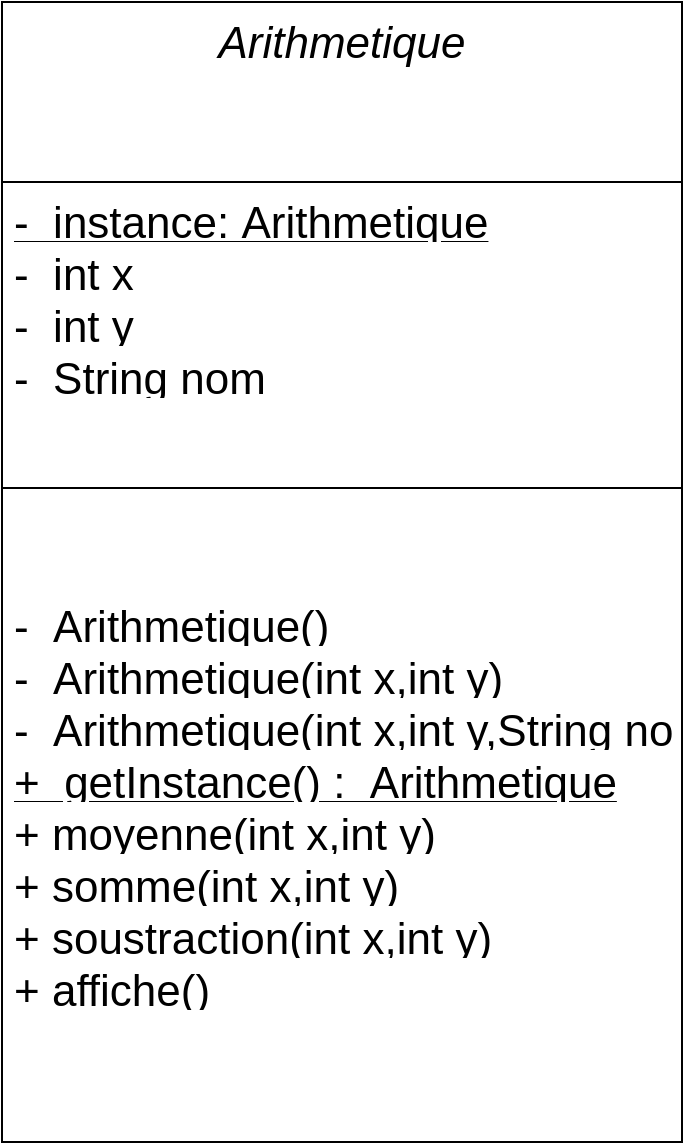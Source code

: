 <mxfile version="22.0.2" type="device">
  <diagram id="C5RBs43oDa-KdzZeNtuy" name="Page-1">
    <mxGraphModel dx="1434" dy="843" grid="1" gridSize="10" guides="1" tooltips="1" connect="1" arrows="1" fold="1" page="1" pageScale="1" pageWidth="827" pageHeight="1169" math="0" shadow="0">
      <root>
        <mxCell id="WIyWlLk6GJQsqaUBKTNV-0" />
        <mxCell id="WIyWlLk6GJQsqaUBKTNV-1" parent="WIyWlLk6GJQsqaUBKTNV-0" />
        <mxCell id="zkfFHV4jXpPFQw0GAbJ--0" value="Arithmetique" style="swimlane;fontStyle=2;align=center;verticalAlign=top;childLayout=stackLayout;horizontal=1;startSize=90;horizontalStack=0;resizeParent=1;resizeLast=0;collapsible=1;marginBottom=0;rounded=0;shadow=0;strokeWidth=1;fontSize=22;" parent="WIyWlLk6GJQsqaUBKTNV-1" vertex="1">
          <mxGeometry x="220" y="80" width="340" height="570" as="geometry">
            <mxRectangle x="230" y="140" width="160" height="26" as="alternateBounds" />
          </mxGeometry>
        </mxCell>
        <mxCell id="zkfFHV4jXpPFQw0GAbJ--1" value="-  instance: Arithmetique" style="text;align=left;verticalAlign=top;spacingLeft=4;spacingRight=4;overflow=hidden;rotatable=0;points=[[0,0.5],[1,0.5]];portConstraint=eastwest;fontStyle=4;fontSize=22;" parent="zkfFHV4jXpPFQw0GAbJ--0" vertex="1">
          <mxGeometry y="90" width="340" height="26" as="geometry" />
        </mxCell>
        <mxCell id="UBCuWdxTwzvVE795RUGJ-1" value="-  int x" style="text;align=left;verticalAlign=top;spacingLeft=4;spacingRight=4;overflow=hidden;rotatable=0;points=[[0,0.5],[1,0.5]];portConstraint=eastwest;fontStyle=0;fontSize=22;" vertex="1" parent="zkfFHV4jXpPFQw0GAbJ--0">
          <mxGeometry y="116" width="340" height="26" as="geometry" />
        </mxCell>
        <mxCell id="UBCuWdxTwzvVE795RUGJ-2" value="-  int y" style="text;align=left;verticalAlign=top;spacingLeft=4;spacingRight=4;overflow=hidden;rotatable=0;points=[[0,0.5],[1,0.5]];portConstraint=eastwest;fontStyle=0;fontSize=22;" vertex="1" parent="zkfFHV4jXpPFQw0GAbJ--0">
          <mxGeometry y="142" width="340" height="26" as="geometry" />
        </mxCell>
        <mxCell id="UBCuWdxTwzvVE795RUGJ-3" value="-  String nom" style="text;align=left;verticalAlign=top;spacingLeft=4;spacingRight=4;overflow=hidden;rotatable=0;points=[[0,0.5],[1,0.5]];portConstraint=eastwest;fontStyle=0;fontSize=22;" vertex="1" parent="zkfFHV4jXpPFQw0GAbJ--0">
          <mxGeometry y="168" width="340" height="26" as="geometry" />
        </mxCell>
        <mxCell id="zkfFHV4jXpPFQw0GAbJ--4" value="" style="line;html=1;strokeWidth=1;align=left;verticalAlign=middle;spacingTop=-1;spacingLeft=3;spacingRight=3;rotatable=0;labelPosition=right;points=[];portConstraint=eastwest;fontSize=22;" parent="zkfFHV4jXpPFQw0GAbJ--0" vertex="1">
          <mxGeometry y="194" width="340" height="98" as="geometry" />
        </mxCell>
        <mxCell id="UBCuWdxTwzvVE795RUGJ-5" value="-  Arithmetique()" style="text;align=left;verticalAlign=top;spacingLeft=4;spacingRight=4;overflow=hidden;rotatable=0;points=[[0,0.5],[1,0.5]];portConstraint=eastwest;fontSize=22;" vertex="1" parent="zkfFHV4jXpPFQw0GAbJ--0">
          <mxGeometry y="292" width="340" height="26" as="geometry" />
        </mxCell>
        <mxCell id="UBCuWdxTwzvVE795RUGJ-4" value="-  Arithmetique(int x,int y)" style="text;align=left;verticalAlign=top;spacingLeft=4;spacingRight=4;overflow=hidden;rotatable=0;points=[[0,0.5],[1,0.5]];portConstraint=eastwest;fontSize=22;" vertex="1" parent="zkfFHV4jXpPFQw0GAbJ--0">
          <mxGeometry y="318" width="340" height="26" as="geometry" />
        </mxCell>
        <mxCell id="zkfFHV4jXpPFQw0GAbJ--5" value="-  Arithmetique(int x,int y,String nom)" style="text;align=left;verticalAlign=top;spacingLeft=4;spacingRight=4;overflow=hidden;rotatable=0;points=[[0,0.5],[1,0.5]];portConstraint=eastwest;fontSize=22;" parent="zkfFHV4jXpPFQw0GAbJ--0" vertex="1">
          <mxGeometry y="344" width="340" height="26" as="geometry" />
        </mxCell>
        <mxCell id="UBCuWdxTwzvVE795RUGJ-0" value="+  getInstance() :  Arithmetique" style="text;align=left;verticalAlign=top;spacingLeft=4;spacingRight=4;overflow=hidden;rotatable=0;points=[[0,0.5],[1,0.5]];portConstraint=eastwest;fontStyle=4;fontSize=22;" vertex="1" parent="zkfFHV4jXpPFQw0GAbJ--0">
          <mxGeometry y="370" width="340" height="26" as="geometry" />
        </mxCell>
        <mxCell id="UBCuWdxTwzvVE795RUGJ-7" value="+ moyenne(int x,int y)" style="text;align=left;verticalAlign=top;spacingLeft=4;spacingRight=4;overflow=hidden;rotatable=0;points=[[0,0.5],[1,0.5]];portConstraint=eastwest;fontSize=22;" vertex="1" parent="zkfFHV4jXpPFQw0GAbJ--0">
          <mxGeometry y="396" width="340" height="26" as="geometry" />
        </mxCell>
        <mxCell id="UBCuWdxTwzvVE795RUGJ-8" value="+ somme(int x,int y)" style="text;align=left;verticalAlign=top;spacingLeft=4;spacingRight=4;overflow=hidden;rotatable=0;points=[[0,0.5],[1,0.5]];portConstraint=eastwest;fontSize=22;" vertex="1" parent="zkfFHV4jXpPFQw0GAbJ--0">
          <mxGeometry y="422" width="340" height="26" as="geometry" />
        </mxCell>
        <mxCell id="UBCuWdxTwzvVE795RUGJ-9" value="+ soustraction(int x,int y)" style="text;align=left;verticalAlign=top;spacingLeft=4;spacingRight=4;overflow=hidden;rotatable=0;points=[[0,0.5],[1,0.5]];portConstraint=eastwest;fontSize=22;" vertex="1" parent="zkfFHV4jXpPFQw0GAbJ--0">
          <mxGeometry y="448" width="340" height="26" as="geometry" />
        </mxCell>
        <mxCell id="UBCuWdxTwzvVE795RUGJ-10" value="+ affiche()" style="text;align=left;verticalAlign=top;spacingLeft=4;spacingRight=4;overflow=hidden;rotatable=0;points=[[0,0.5],[1,0.5]];portConstraint=eastwest;fontSize=22;" vertex="1" parent="zkfFHV4jXpPFQw0GAbJ--0">
          <mxGeometry y="474" width="340" height="26" as="geometry" />
        </mxCell>
      </root>
    </mxGraphModel>
  </diagram>
</mxfile>
